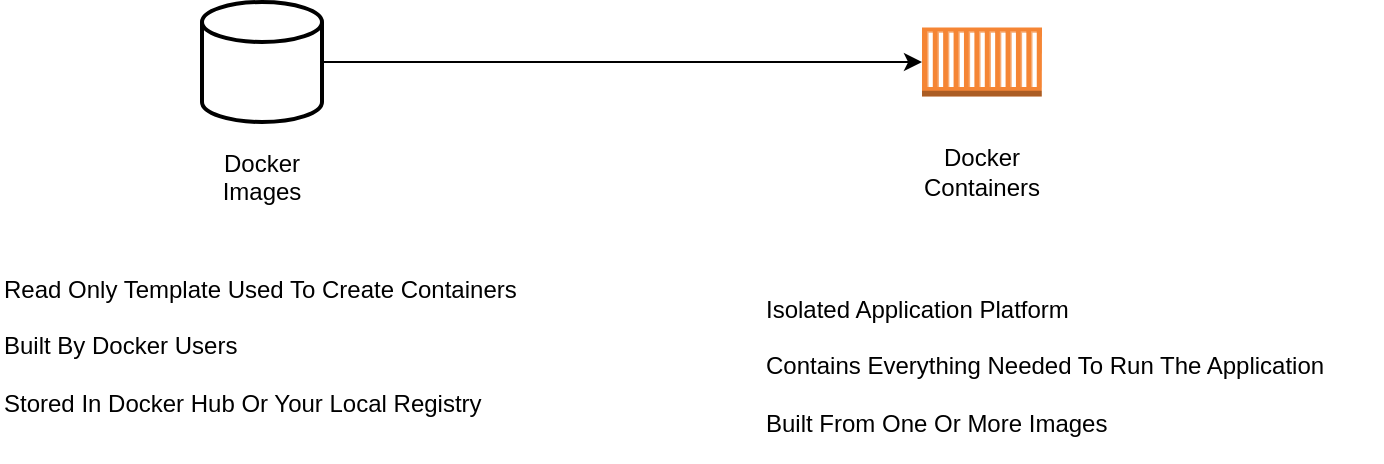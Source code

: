 <mxfile version="24.7.5">
  <diagram name="Page-1" id="ofmvdiJBeYy7TZPo0Xtj">
    <mxGraphModel dx="2284" dy="744" grid="1" gridSize="10" guides="1" tooltips="1" connect="1" arrows="1" fold="1" page="1" pageScale="1" pageWidth="850" pageHeight="1100" math="0" shadow="0">
      <root>
        <mxCell id="0" />
        <mxCell id="1" parent="0" />
        <mxCell id="C4g6iONC9xjZB1VP2NS5-3" style="edgeStyle=orthogonalEdgeStyle;rounded=0;orthogonalLoop=1;jettySize=auto;html=1;" edge="1" parent="1" source="C4g6iONC9xjZB1VP2NS5-1" target="C4g6iONC9xjZB1VP2NS5-2">
          <mxGeometry relative="1" as="geometry" />
        </mxCell>
        <mxCell id="C4g6iONC9xjZB1VP2NS5-1" value="" style="strokeWidth=2;html=1;shape=mxgraph.flowchart.database;whiteSpace=wrap;" vertex="1" parent="1">
          <mxGeometry x="40" y="180" width="60" height="60" as="geometry" />
        </mxCell>
        <mxCell id="C4g6iONC9xjZB1VP2NS5-2" value="" style="outlineConnect=0;dashed=0;verticalLabelPosition=bottom;verticalAlign=top;align=center;html=1;shape=mxgraph.aws3.ec2_compute_container;fillColor=#F58534;gradientColor=none;" vertex="1" parent="1">
          <mxGeometry x="400" y="192.75" width="60" height="34.5" as="geometry" />
        </mxCell>
        <mxCell id="C4g6iONC9xjZB1VP2NS5-5" value="Docker Images&lt;div&gt;&lt;br&gt;&lt;/div&gt;" style="text;strokeColor=none;align=center;fillColor=none;html=1;verticalAlign=middle;whiteSpace=wrap;rounded=0;" vertex="1" parent="1">
          <mxGeometry x="40" y="260" width="60" height="30" as="geometry" />
        </mxCell>
        <mxCell id="C4g6iONC9xjZB1VP2NS5-6" value="Docker Containers" style="text;strokeColor=none;align=center;fillColor=none;html=1;verticalAlign=middle;whiteSpace=wrap;rounded=0;" vertex="1" parent="1">
          <mxGeometry x="400" y="250" width="60" height="30" as="geometry" />
        </mxCell>
        <mxCell id="C4g6iONC9xjZB1VP2NS5-7" value="&lt;p style=&quot;margin: 0.0px 0.0px 0.0px 0.0px; font: 12.0px Helvetica&quot;&gt;Read Only Template Used To Create Containers&lt;/p&gt;&#xa;&lt;p style=&quot;margin: 0.0px 0.0px 0.0px 0.0px; font: 12.0px Helvetica&quot;&gt;Built By Docker Users&lt;/p&gt;&#xa;&lt;p style=&quot;margin: 0.0px 0.0px 0.0px 0.0px; font: 12.0px Helvetica&quot;&gt;Stored In Docker Hub Or Your Local Registry&lt;/p&gt;" style="text;whiteSpace=wrap;html=1;" vertex="1" parent="1">
          <mxGeometry x="-61" y="310" width="290" height="90" as="geometry" />
        </mxCell>
        <mxCell id="C4g6iONC9xjZB1VP2NS5-8" value="&lt;p style=&quot;margin: 0.0px 0.0px 0.0px 0.0px; font: 12.0px Helvetica&quot;&gt;Isolated Application Platform&lt;/p&gt;&#xa;&lt;p style=&quot;margin: 0.0px 0.0px 0.0px 0.0px; font: 12.0px Helvetica&quot;&gt;Contains Everything Needed To Run The Application&lt;/p&gt;&#xa;&lt;p style=&quot;margin: 0.0px 0.0px 0.0px 0.0px; font: 12.0px Helvetica&quot;&gt;Built From One Or More Images&lt;/p&gt;" style="text;whiteSpace=wrap;html=1;" vertex="1" parent="1">
          <mxGeometry x="320" y="320" width="310" height="90" as="geometry" />
        </mxCell>
      </root>
    </mxGraphModel>
  </diagram>
</mxfile>
